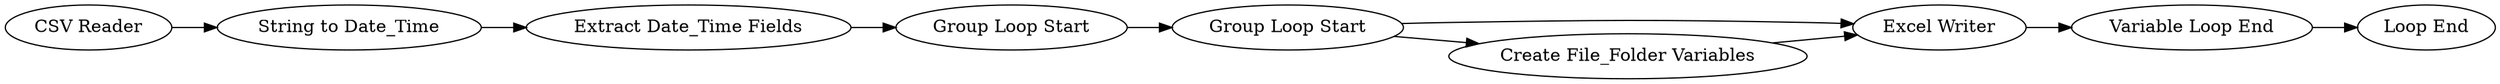 digraph {
	17 -> 13
	20 -> 17
	13 -> 19
	7 -> 17
	5 -> 20
	20 -> 7
	3 -> 5
	1 -> 2
	2 -> 3
	5 [label="Group Loop Start"]
	20 [label="Group Loop Start"]
	13 [label="Variable Loop End"]
	1 [label="CSV Reader"]
	7 [label="Create File_Folder Variables"]
	17 [label="Excel Writer"]
	3 [label="Extract Date_Time Fields"]
	2 [label="String to Date_Time"]
	19 [label="Loop End"]
	rankdir=LR
}
